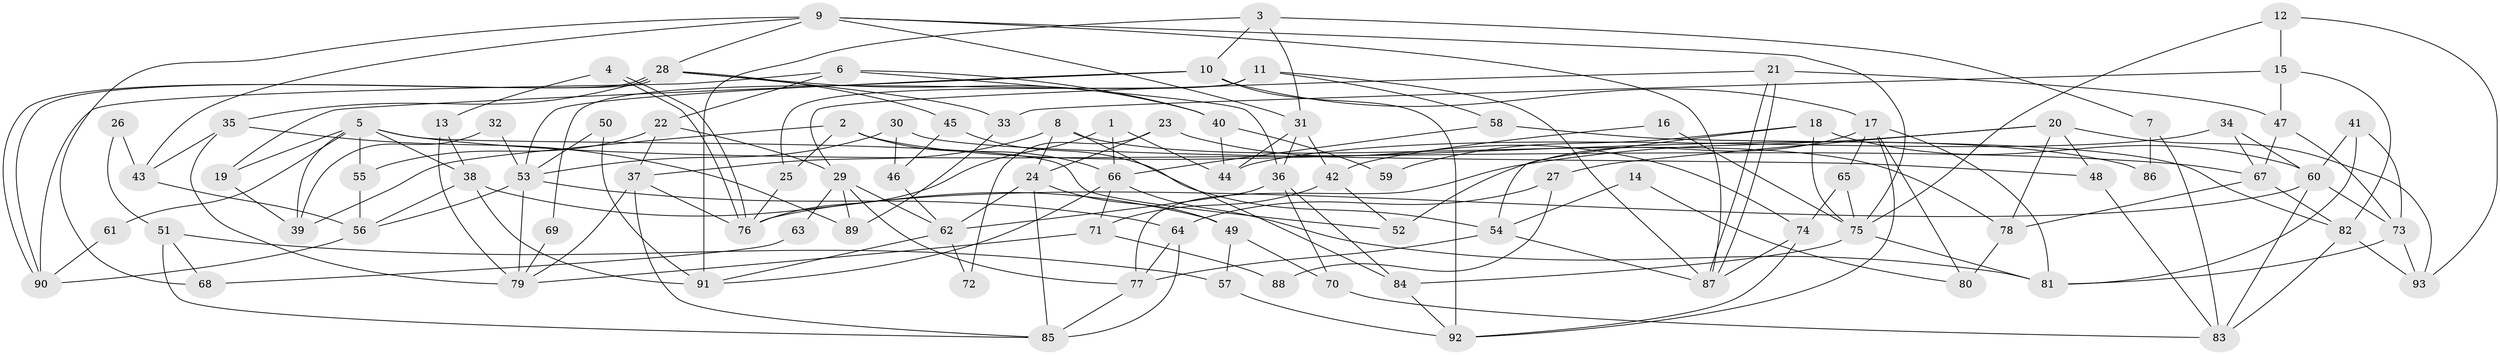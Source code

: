 // coarse degree distribution, {5: 0.14754098360655737, 4: 0.13114754098360656, 7: 0.08196721311475409, 10: 0.04918032786885246, 6: 0.09836065573770492, 3: 0.22950819672131148, 8: 0.08196721311475409, 2: 0.14754098360655737, 9: 0.03278688524590164}
// Generated by graph-tools (version 1.1) at 2025/23/03/03/25 07:23:56]
// undirected, 93 vertices, 186 edges
graph export_dot {
graph [start="1"]
  node [color=gray90,style=filled];
  1;
  2;
  3;
  4;
  5;
  6;
  7;
  8;
  9;
  10;
  11;
  12;
  13;
  14;
  15;
  16;
  17;
  18;
  19;
  20;
  21;
  22;
  23;
  24;
  25;
  26;
  27;
  28;
  29;
  30;
  31;
  32;
  33;
  34;
  35;
  36;
  37;
  38;
  39;
  40;
  41;
  42;
  43;
  44;
  45;
  46;
  47;
  48;
  49;
  50;
  51;
  52;
  53;
  54;
  55;
  56;
  57;
  58;
  59;
  60;
  61;
  62;
  63;
  64;
  65;
  66;
  67;
  68;
  69;
  70;
  71;
  72;
  73;
  74;
  75;
  76;
  77;
  78;
  79;
  80;
  81;
  82;
  83;
  84;
  85;
  86;
  87;
  88;
  89;
  90;
  91;
  92;
  93;
  1 -- 76;
  1 -- 44;
  1 -- 66;
  2 -- 25;
  2 -- 66;
  2 -- 39;
  2 -- 86;
  3 -- 10;
  3 -- 91;
  3 -- 7;
  3 -- 31;
  4 -- 76;
  4 -- 76;
  4 -- 13;
  5 -- 38;
  5 -- 52;
  5 -- 19;
  5 -- 39;
  5 -- 55;
  5 -- 61;
  5 -- 67;
  6 -- 40;
  6 -- 90;
  6 -- 22;
  6 -- 36;
  7 -- 83;
  7 -- 86;
  8 -- 37;
  8 -- 78;
  8 -- 24;
  8 -- 84;
  9 -- 31;
  9 -- 75;
  9 -- 28;
  9 -- 43;
  9 -- 68;
  9 -- 87;
  10 -- 17;
  10 -- 19;
  10 -- 53;
  10 -- 92;
  11 -- 58;
  11 -- 87;
  11 -- 25;
  11 -- 69;
  12 -- 93;
  12 -- 75;
  12 -- 15;
  13 -- 38;
  13 -- 79;
  14 -- 80;
  14 -- 54;
  15 -- 33;
  15 -- 47;
  15 -- 82;
  16 -- 75;
  16 -- 42;
  17 -- 65;
  17 -- 81;
  17 -- 52;
  17 -- 80;
  17 -- 92;
  18 -- 60;
  18 -- 54;
  18 -- 59;
  18 -- 75;
  19 -- 39;
  20 -- 93;
  20 -- 77;
  20 -- 27;
  20 -- 48;
  20 -- 78;
  21 -- 87;
  21 -- 87;
  21 -- 47;
  21 -- 29;
  22 -- 29;
  22 -- 37;
  22 -- 55;
  23 -- 74;
  23 -- 24;
  23 -- 72;
  24 -- 85;
  24 -- 49;
  24 -- 62;
  25 -- 76;
  26 -- 51;
  26 -- 43;
  27 -- 64;
  27 -- 88;
  28 -- 90;
  28 -- 90;
  28 -- 33;
  28 -- 35;
  28 -- 40;
  28 -- 45;
  29 -- 62;
  29 -- 63;
  29 -- 77;
  29 -- 89;
  30 -- 46;
  30 -- 48;
  30 -- 53;
  31 -- 36;
  31 -- 42;
  31 -- 44;
  32 -- 53;
  32 -- 39;
  33 -- 89;
  34 -- 60;
  34 -- 67;
  34 -- 44;
  35 -- 43;
  35 -- 79;
  35 -- 89;
  36 -- 84;
  36 -- 62;
  36 -- 70;
  37 -- 79;
  37 -- 76;
  37 -- 85;
  38 -- 56;
  38 -- 91;
  38 -- 49;
  40 -- 44;
  40 -- 59;
  41 -- 73;
  41 -- 60;
  41 -- 81;
  42 -- 71;
  42 -- 52;
  43 -- 56;
  45 -- 54;
  45 -- 46;
  46 -- 62;
  47 -- 67;
  47 -- 73;
  48 -- 83;
  49 -- 57;
  49 -- 70;
  50 -- 53;
  50 -- 91;
  51 -- 85;
  51 -- 57;
  51 -- 68;
  53 -- 56;
  53 -- 64;
  53 -- 79;
  54 -- 87;
  54 -- 77;
  55 -- 56;
  56 -- 90;
  57 -- 92;
  58 -- 82;
  58 -- 66;
  60 -- 73;
  60 -- 76;
  60 -- 83;
  61 -- 90;
  62 -- 72;
  62 -- 91;
  63 -- 68;
  64 -- 85;
  64 -- 77;
  65 -- 75;
  65 -- 74;
  66 -- 81;
  66 -- 71;
  66 -- 91;
  67 -- 82;
  67 -- 78;
  69 -- 79;
  70 -- 83;
  71 -- 79;
  71 -- 88;
  73 -- 81;
  73 -- 93;
  74 -- 92;
  74 -- 87;
  75 -- 84;
  75 -- 81;
  77 -- 85;
  78 -- 80;
  82 -- 83;
  82 -- 93;
  84 -- 92;
}
